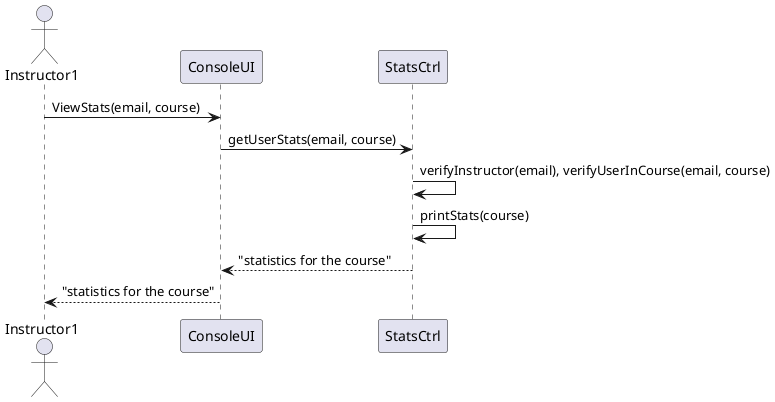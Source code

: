 @startuml
Actor Instructor1
Instructor1 -> ConsoleUI: ViewStats(email, course)
ConsoleUI -> StatsCtrl: getUserStats(email, course)
StatsCtrl -> StatsCtrl: verifyInstructor(email), verifyUserInCourse(email, course)
StatsCtrl -> StatsCtrl: printStats(course)
StatsCtrl --> ConsoleUI: "statistics for the course"
ConsoleUI --> Instructor1: "statistics for the course"
@enduml
